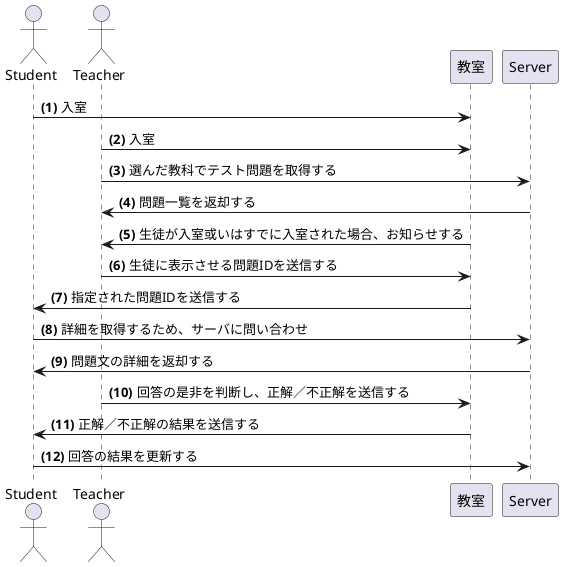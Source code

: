 @startuml MultiTest

skinparam {
   defaultFontName Noto Sans CJK JP Black
 }

' title API Gateway + Cognito + SAML Authentication
skinparam responseMessageBelowArrow true
autonumber "<b>(##)"
actor       "Student"       as Student
actor       "Teacher"       as Teacher

Student -> 教室: 入室

Teacher -> 教室: 入室
Teacher -> Server: 選んだ教科でテスト問題を取得する
Server -> Teacher: 問題一覧を返却する

教室 -> Teacher: 生徒が入室或いはすでに入室された場合、お知らせする
Teacher -> 教室: 生徒に表示させる問題IDを送信する
教室 -> Student: 指定された問題IDを送信する

Student->Server: 詳細を取得するため、サーバに問い合わせ
Server->Student: 問題文の詳細を返却する

Teacher -> 教室: 回答の是非を判断し、正解／不正解を送信する
教室->Student:正解／不正解の結果を送信する
Student->Server: 回答の結果を更新する

@enduml
